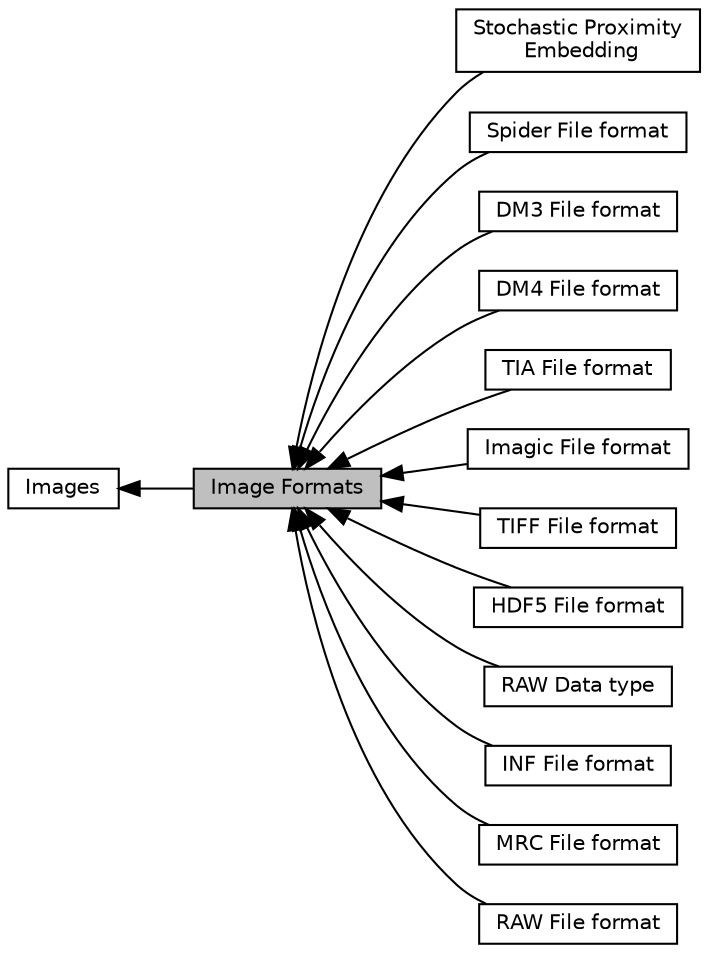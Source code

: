 digraph "Image Formats"
{
  edge [fontname="Helvetica",fontsize="10",labelfontname="Helvetica",labelfontsize="10"];
  node [fontname="Helvetica",fontsize="10",shape=record];
  rankdir=LR;
  Node10 [label="Stochastic Proximity\l Embedding",height=0.2,width=0.4,color="black", fillcolor="white", style="filled",URL="$group__SPE.html"];
  Node11 [label="Spider File format",height=0.2,width=0.4,color="black", fillcolor="white", style="filled",URL="$group__Spider.html"];
  Node2 [label="DM3 File format",height=0.2,width=0.4,color="black", fillcolor="white", style="filled",URL="$group__DM3.html"];
  Node3 [label="DM4 File format",height=0.2,width=0.4,color="black", fillcolor="white", style="filled",URL="$group__DM4.html"];
  Node12 [label="TIA File format",height=0.2,width=0.4,color="black", fillcolor="white", style="filled",URL="$group__TIA.html"];
  Node1 [label="Images",height=0.2,width=0.4,color="black", fillcolor="white", style="filled",URL="$group__Images.html"];
  Node5 [label="Imagic File format",height=0.2,width=0.4,color="black", fillcolor="white", style="filled",URL="$group__Imagic.html"];
  Node13 [label="TIFF File format",height=0.2,width=0.4,color="black", fillcolor="white", style="filled",URL="$group__TIFF.html"];
  Node4 [label="HDF5 File format",height=0.2,width=0.4,color="black", fillcolor="white", style="filled",URL="$group__HDF5.html"];
  Node8 [label="RAW Data type",height=0.2,width=0.4,color="black", fillcolor="white", style="filled",URL="$group__RAW1.html"];
  Node6 [label="INF File format",height=0.2,width=0.4,color="black", fillcolor="white", style="filled",URL="$group__INF.html"];
  Node7 [label="MRC File format",height=0.2,width=0.4,color="black", fillcolor="white", style="filled",URL="$group__MRC.html"];
  Node9 [label="RAW File format",height=0.2,width=0.4,color="black", fillcolor="white", style="filled",URL="$group__RAW.html"];
  Node0 [label="Image Formats",height=0.2,width=0.4,color="black", fillcolor="grey75", style="filled", fontcolor="black"];
  Node1->Node0 [shape=plaintext, dir="back", style="solid"];
  Node0->Node2 [shape=plaintext, dir="back", style="solid"];
  Node0->Node3 [shape=plaintext, dir="back", style="solid"];
  Node0->Node4 [shape=plaintext, dir="back", style="solid"];
  Node0->Node5 [shape=plaintext, dir="back", style="solid"];
  Node0->Node6 [shape=plaintext, dir="back", style="solid"];
  Node0->Node7 [shape=plaintext, dir="back", style="solid"];
  Node0->Node8 [shape=plaintext, dir="back", style="solid"];
  Node0->Node9 [shape=plaintext, dir="back", style="solid"];
  Node0->Node10 [shape=plaintext, dir="back", style="solid"];
  Node0->Node11 [shape=plaintext, dir="back", style="solid"];
  Node0->Node12 [shape=plaintext, dir="back", style="solid"];
  Node0->Node13 [shape=plaintext, dir="back", style="solid"];
}
